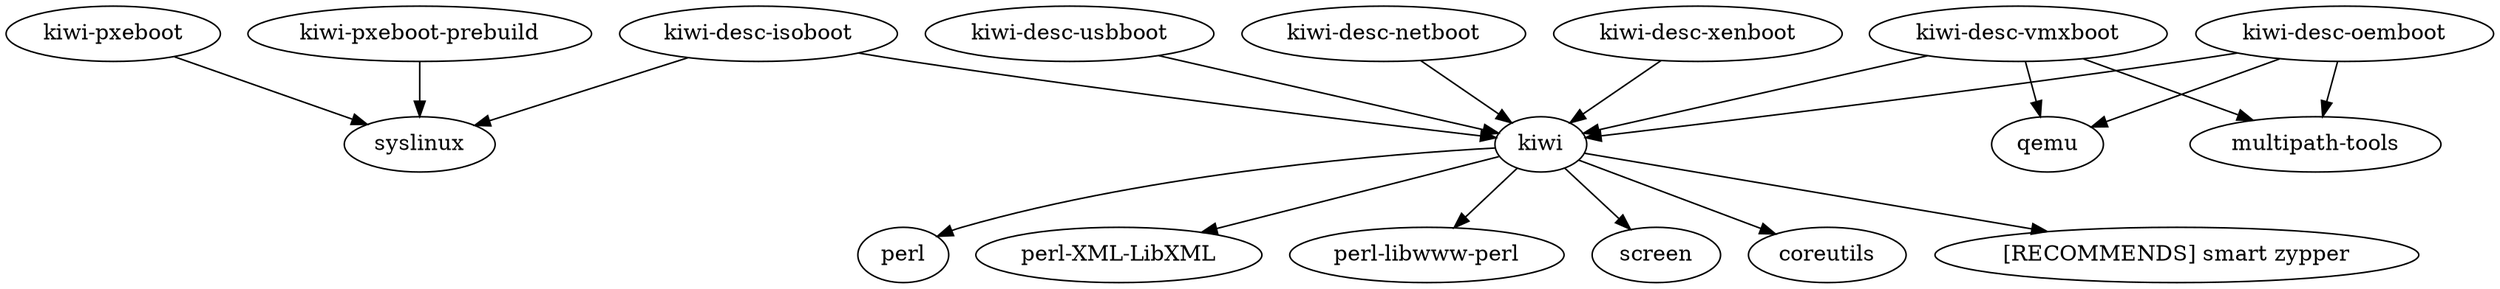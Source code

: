 digraph kiwi {
	"kiwi" -> "perl"
	"kiwi" -> "perl-XML-LibXML"
	"kiwi" -> "perl-libwww-perl"
	"kiwi" -> "screen"
	"kiwi" -> "coreutils"
    "kiwi" -> "[RECOMMENDS] smart zypper"

	"kiwi-pxeboot" -> "syslinux"

	"kiwi-pxeboot-prebuild" -> "syslinux"

	"kiwi-desc-isoboot" -> "kiwi"
	"kiwi-desc-isoboot" -> "syslinux"

	"kiwi-desc-usbboot" -> "kiwi"

	"kiwi-desc-vmxboot" -> "kiwi"
	"kiwi-desc-vmxboot" -> "qemu"
	"kiwi-desc-vmxboot" -> "multipath-tools"

	"kiwi-desc-netboot" -> "kiwi"

	"kiwi-desc-xenboot" -> "kiwi"

	"kiwi-desc-oemboot" -> "kiwi"
	"kiwi-desc-oemboot" -> "qemu"
    "kiwi-desc-oemboot" -> "multipath-tools"
}
